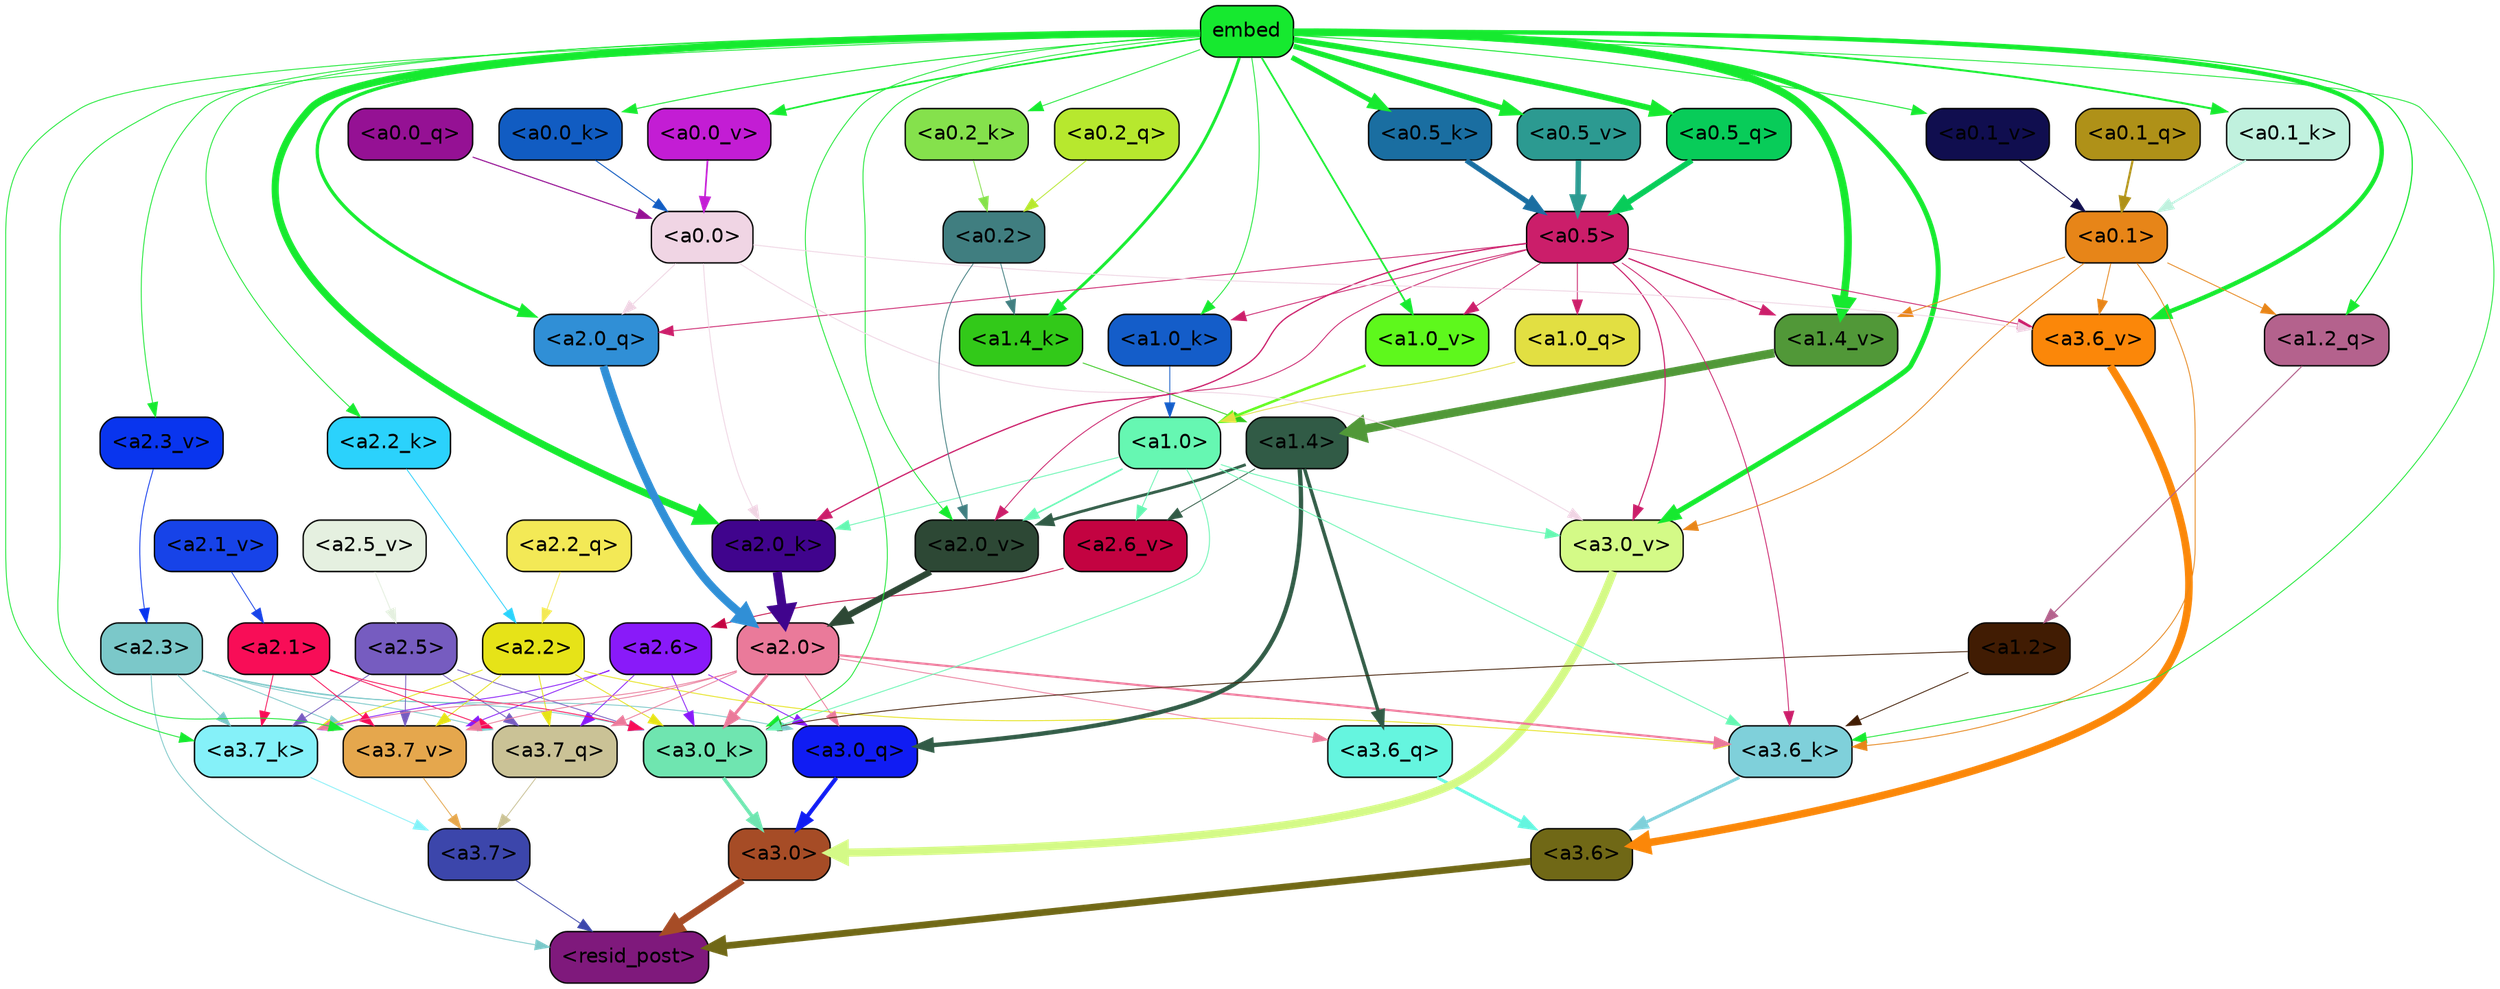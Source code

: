 strict digraph "" {
	graph [bgcolor=transparent,
		layout=dot,
		overlap=false,
		splines=true
	];
	"<a3.7>"	[color=black,
		fillcolor="#3c46ab",
		fontname=Helvetica,
		shape=box,
		style="filled, rounded"];
	"<resid_post>"	[color=black,
		fillcolor="#7f197c",
		fontname=Helvetica,
		shape=box,
		style="filled, rounded"];
	"<a3.7>" -> "<resid_post>"	[color="#3c46ab",
		penwidth=0.6];
	"<a3.6>"	[color=black,
		fillcolor="#706816",
		fontname=Helvetica,
		shape=box,
		style="filled, rounded"];
	"<a3.6>" -> "<resid_post>"	[color="#706816",
		penwidth=4.7534414529800415];
	"<a3.0>"	[color=black,
		fillcolor="#a64c26",
		fontname=Helvetica,
		shape=box,
		style="filled, rounded"];
	"<a3.0>" -> "<resid_post>"	[color="#a64c26",
		penwidth=4.898576855659485];
	"<a2.3>"	[color=black,
		fillcolor="#7bc8c9",
		fontname=Helvetica,
		shape=box,
		style="filled, rounded"];
	"<a2.3>" -> "<resid_post>"	[color="#7bc8c9",
		penwidth=0.6];
	"<a3.7_q>"	[color=black,
		fillcolor="#cac296",
		fontname=Helvetica,
		shape=box,
		style="filled, rounded"];
	"<a2.3>" -> "<a3.7_q>"	[color="#7bc8c9",
		penwidth=0.6];
	"<a3.0_q>"	[color=black,
		fillcolor="#101cf3",
		fontname=Helvetica,
		shape=box,
		style="filled, rounded"];
	"<a2.3>" -> "<a3.0_q>"	[color="#7bc8c9",
		penwidth=0.6];
	"<a3.7_k>"	[color=black,
		fillcolor="#85f1f9",
		fontname=Helvetica,
		shape=box,
		style="filled, rounded"];
	"<a2.3>" -> "<a3.7_k>"	[color="#7bc8c9",
		penwidth=0.6];
	"<a3.0_k>"	[color=black,
		fillcolor="#6fe5b0",
		fontname=Helvetica,
		shape=box,
		style="filled, rounded"];
	"<a2.3>" -> "<a3.0_k>"	[color="#7bc8c9",
		penwidth=0.6];
	"<a3.7_v>"	[color=black,
		fillcolor="#e5a74d",
		fontname=Helvetica,
		shape=box,
		style="filled, rounded"];
	"<a2.3>" -> "<a3.7_v>"	[color="#7bc8c9",
		penwidth=0.6];
	"<a3.7_q>" -> "<a3.7>"	[color="#cac296",
		penwidth=0.6];
	"<a3.6_q>"	[color=black,
		fillcolor="#65f5df",
		fontname=Helvetica,
		shape=box,
		style="filled, rounded"];
	"<a3.6_q>" -> "<a3.6>"	[color="#65f5df",
		penwidth=2.160832464694977];
	"<a3.0_q>" -> "<a3.0>"	[color="#101cf3",
		penwidth=2.870753765106201];
	"<a3.7_k>" -> "<a3.7>"	[color="#85f1f9",
		penwidth=0.6];
	"<a3.6_k>"	[color=black,
		fillcolor="#7fd0da",
		fontname=Helvetica,
		shape=box,
		style="filled, rounded"];
	"<a3.6_k>" -> "<a3.6>"	[color="#7fd0da",
		penwidth=2.13908451795578];
	"<a3.0_k>" -> "<a3.0>"	[color="#6fe5b0",
		penwidth=2.520303964614868];
	"<a3.7_v>" -> "<a3.7>"	[color="#e5a74d",
		penwidth=0.6];
	"<a3.6_v>"	[color=black,
		fillcolor="#fb8709",
		fontname=Helvetica,
		shape=box,
		style="filled, rounded"];
	"<a3.6_v>" -> "<a3.6>"	[color="#fb8709",
		penwidth=5.297133803367615];
	"<a3.0_v>"	[color=black,
		fillcolor="#d4fa87",
		fontname=Helvetica,
		shape=box,
		style="filled, rounded"];
	"<a3.0_v>" -> "<a3.0>"	[color="#d4fa87",
		penwidth=5.680712580680847];
	"<a2.6>"	[color=black,
		fillcolor="#891af9",
		fontname=Helvetica,
		shape=box,
		style="filled, rounded"];
	"<a2.6>" -> "<a3.7_q>"	[color="#891af9",
		penwidth=0.6];
	"<a2.6>" -> "<a3.0_q>"	[color="#891af9",
		penwidth=0.6];
	"<a2.6>" -> "<a3.7_k>"	[color="#891af9",
		penwidth=0.6];
	"<a2.6>" -> "<a3.0_k>"	[color="#891af9",
		penwidth=0.6];
	"<a2.6>" -> "<a3.7_v>"	[color="#891af9",
		penwidth=0.6];
	"<a2.5>"	[color=black,
		fillcolor="#765cc0",
		fontname=Helvetica,
		shape=box,
		style="filled, rounded"];
	"<a2.5>" -> "<a3.7_q>"	[color="#765cc0",
		penwidth=0.6];
	"<a2.5>" -> "<a3.7_k>"	[color="#765cc0",
		penwidth=0.6];
	"<a2.5>" -> "<a3.0_k>"	[color="#765cc0",
		penwidth=0.6];
	"<a2.5>" -> "<a3.7_v>"	[color="#765cc0",
		penwidth=0.6];
	"<a2.2>"	[color=black,
		fillcolor="#e6e318",
		fontname=Helvetica,
		shape=box,
		style="filled, rounded"];
	"<a2.2>" -> "<a3.7_q>"	[color="#e6e318",
		penwidth=0.6];
	"<a2.2>" -> "<a3.7_k>"	[color="#e6e318",
		penwidth=0.6];
	"<a2.2>" -> "<a3.6_k>"	[color="#e6e318",
		penwidth=0.6];
	"<a2.2>" -> "<a3.0_k>"	[color="#e6e318",
		penwidth=0.6];
	"<a2.2>" -> "<a3.7_v>"	[color="#e6e318",
		penwidth=0.6];
	"<a2.1>"	[color=black,
		fillcolor="#f80d57",
		fontname=Helvetica,
		shape=box,
		style="filled, rounded"];
	"<a2.1>" -> "<a3.7_q>"	[color="#f80d57",
		penwidth=0.6];
	"<a2.1>" -> "<a3.7_k>"	[color="#f80d57",
		penwidth=0.6];
	"<a2.1>" -> "<a3.0_k>"	[color="#f80d57",
		penwidth=0.6];
	"<a2.1>" -> "<a3.7_v>"	[color="#f80d57",
		penwidth=0.6];
	"<a2.0>"	[color=black,
		fillcolor="#ea7a9a",
		fontname=Helvetica,
		shape=box,
		style="filled, rounded"];
	"<a2.0>" -> "<a3.7_q>"	[color="#ea7a9a",
		penwidth=0.6];
	"<a2.0>" -> "<a3.6_q>"	[color="#ea7a9a",
		penwidth=0.6];
	"<a2.0>" -> "<a3.0_q>"	[color="#ea7a9a",
		penwidth=0.6];
	"<a2.0>" -> "<a3.7_k>"	[color="#ea7a9a",
		penwidth=0.6];
	"<a2.0>" -> "<a3.6_k>"	[color="#ea7a9a",
		penwidth=1.4807794839143753];
	"<a2.0>" -> "<a3.0_k>"	[color="#ea7a9a",
		penwidth=2.095262974500656];
	"<a2.0>" -> "<a3.7_v>"	[color="#ea7a9a",
		penwidth=0.6];
	"<a1.4>"	[color=black,
		fillcolor="#315b46",
		fontname=Helvetica,
		shape=box,
		style="filled, rounded"];
	"<a1.4>" -> "<a3.6_q>"	[color="#315b46",
		penwidth=2.425799250602722];
	"<a1.4>" -> "<a3.0_q>"	[color="#315b46",
		penwidth=3.0341034531593323];
	"<a2.6_v>"	[color=black,
		fillcolor="#c30341",
		fontname=Helvetica,
		shape=box,
		style="filled, rounded"];
	"<a1.4>" -> "<a2.6_v>"	[color="#315b46",
		penwidth=0.6];
	"<a2.0_v>"	[color=black,
		fillcolor="#2d4835",
		fontname=Helvetica,
		shape=box,
		style="filled, rounded"];
	"<a1.4>" -> "<a2.0_v>"	[color="#315b46",
		penwidth=2.007302835583687];
	embed	[color=black,
		fillcolor="#16e92f",
		fontname=Helvetica,
		shape=box,
		style="filled, rounded"];
	embed -> "<a3.7_k>"	[color="#16e92f",
		penwidth=0.6];
	embed -> "<a3.6_k>"	[color="#16e92f",
		penwidth=0.6];
	embed -> "<a3.0_k>"	[color="#16e92f",
		penwidth=0.6];
	embed -> "<a3.7_v>"	[color="#16e92f",
		penwidth=0.6];
	embed -> "<a3.6_v>"	[color="#16e92f",
		penwidth=3.067279100418091];
	embed -> "<a3.0_v>"	[color="#16e92f",
		penwidth=3.5202720761299133];
	"<a2.0_q>"	[color=black,
		fillcolor="#308fd6",
		fontname=Helvetica,
		shape=box,
		style="filled, rounded"];
	embed -> "<a2.0_q>"	[color="#16e92f",
		penwidth=2.339468687772751];
	"<a2.2_k>"	[color=black,
		fillcolor="#2bd2fc",
		fontname=Helvetica,
		shape=box,
		style="filled, rounded"];
	embed -> "<a2.2_k>"	[color="#16e92f",
		penwidth=0.6];
	"<a2.0_k>"	[color=black,
		fillcolor="#40048d",
		fontname=Helvetica,
		shape=box,
		style="filled, rounded"];
	embed -> "<a2.0_k>"	[color="#16e92f",
		penwidth=4.9759310483932495];
	"<a2.3_v>"	[color=black,
		fillcolor="#0935ee",
		fontname=Helvetica,
		shape=box,
		style="filled, rounded"];
	embed -> "<a2.3_v>"	[color="#16e92f",
		penwidth=0.6];
	embed -> "<a2.0_v>"	[color="#16e92f",
		penwidth=0.6];
	"<a1.2_q>"	[color=black,
		fillcolor="#b4628d",
		fontname=Helvetica,
		shape=box,
		style="filled, rounded"];
	embed -> "<a1.2_q>"	[color="#16e92f",
		penwidth=0.8262195587158203];
	"<a1.4_k>"	[color=black,
		fillcolor="#32c919",
		fontname=Helvetica,
		shape=box,
		style="filled, rounded"];
	embed -> "<a1.4_k>"	[color="#16e92f",
		penwidth=2.0715588331222534];
	"<a1.0_k>"	[color=black,
		fillcolor="#145dc9",
		fontname=Helvetica,
		shape=box,
		style="filled, rounded"];
	embed -> "<a1.0_k>"	[color="#16e92f",
		penwidth=0.6];
	"<a1.4_v>"	[color=black,
		fillcolor="#519838",
		fontname=Helvetica,
		shape=box,
		style="filled, rounded"];
	embed -> "<a1.4_v>"	[color="#16e92f",
		penwidth=5.3763720989227295];
	"<a1.0_v>"	[color=black,
		fillcolor="#5ef81c",
		fontname=Helvetica,
		shape=box,
		style="filled, rounded"];
	embed -> "<a1.0_v>"	[color="#16e92f",
		penwidth=1.232791244983673];
	"<a0.5_q>"	[color=black,
		fillcolor="#08cc59",
		fontname=Helvetica,
		shape=box,
		style="filled, rounded"];
	embed -> "<a0.5_q>"	[color="#16e92f",
		penwidth=4.023846864700317];
	"<a0.5_k>"	[color=black,
		fillcolor="#1a6ea1",
		fontname=Helvetica,
		shape=box,
		style="filled, rounded"];
	embed -> "<a0.5_k>"	[color="#16e92f",
		penwidth=3.6077781692147255];
	"<a0.2_k>"	[color=black,
		fillcolor="#85e14c",
		fontname=Helvetica,
		shape=box,
		style="filled, rounded"];
	embed -> "<a0.2_k>"	[color="#16e92f",
		penwidth=0.6];
	"<a0.1_k>"	[color=black,
		fillcolor="#c0f1de",
		fontname=Helvetica,
		shape=box,
		style="filled, rounded"];
	embed -> "<a0.1_k>"	[color="#16e92f",
		penwidth=1.4202172756195068];
	"<a0.0_k>"	[color=black,
		fillcolor="#115cc2",
		fontname=Helvetica,
		shape=box,
		style="filled, rounded"];
	embed -> "<a0.0_k>"	[color="#16e92f",
		penwidth=0.6857509613037109];
	"<a0.5_v>"	[color=black,
		fillcolor="#2c9a91",
		fontname=Helvetica,
		shape=box,
		style="filled, rounded"];
	embed -> "<a0.5_v>"	[color="#16e92f",
		penwidth=3.744613029062748];
	"<a0.1_v>"	[color=black,
		fillcolor="#100e4f",
		fontname=Helvetica,
		shape=box,
		style="filled, rounded"];
	embed -> "<a0.1_v>"	[color="#16e92f",
		penwidth=0.6802842617034912];
	"<a0.0_v>"	[color=black,
		fillcolor="#c31dd4",
		fontname=Helvetica,
		shape=box,
		style="filled, rounded"];
	embed -> "<a0.0_v>"	[color="#16e92f",
		penwidth=1.1918210983276367];
	"<a1.2>"	[color=black,
		fillcolor="#411c03",
		fontname=Helvetica,
		shape=box,
		style="filled, rounded"];
	"<a1.2>" -> "<a3.6_k>"	[color="#411c03",
		penwidth=0.6];
	"<a1.2>" -> "<a3.0_k>"	[color="#411c03",
		penwidth=0.6];
	"<a1.0>"	[color=black,
		fillcolor="#66f7b2",
		fontname=Helvetica,
		shape=box,
		style="filled, rounded"];
	"<a1.0>" -> "<a3.6_k>"	[color="#66f7b2",
		penwidth=0.6];
	"<a1.0>" -> "<a3.0_k>"	[color="#66f7b2",
		penwidth=0.6];
	"<a1.0>" -> "<a3.0_v>"	[color="#66f7b2",
		penwidth=0.6];
	"<a1.0>" -> "<a2.0_k>"	[color="#66f7b2",
		penwidth=0.6];
	"<a1.0>" -> "<a2.6_v>"	[color="#66f7b2",
		penwidth=0.6];
	"<a1.0>" -> "<a2.0_v>"	[color="#66f7b2",
		penwidth=1.0943371653556824];
	"<a0.5>"	[color=black,
		fillcolor="#cb1e6a",
		fontname=Helvetica,
		shape=box,
		style="filled, rounded"];
	"<a0.5>" -> "<a3.6_k>"	[color="#cb1e6a",
		penwidth=0.6];
	"<a0.5>" -> "<a3.6_v>"	[color="#cb1e6a",
		penwidth=0.6];
	"<a0.5>" -> "<a3.0_v>"	[color="#cb1e6a",
		penwidth=0.764040544629097];
	"<a0.5>" -> "<a2.0_q>"	[color="#cb1e6a",
		penwidth=0.6];
	"<a0.5>" -> "<a2.0_k>"	[color="#cb1e6a",
		penwidth=0.8956001400947571];
	"<a0.5>" -> "<a2.0_v>"	[color="#cb1e6a",
		penwidth=0.6];
	"<a1.0_q>"	[color=black,
		fillcolor="#e2df42",
		fontname=Helvetica,
		shape=box,
		style="filled, rounded"];
	"<a0.5>" -> "<a1.0_q>"	[color="#cb1e6a",
		penwidth=0.6];
	"<a0.5>" -> "<a1.0_k>"	[color="#cb1e6a",
		penwidth=0.6];
	"<a0.5>" -> "<a1.4_v>"	[color="#cb1e6a",
		penwidth=0.8774083852767944];
	"<a0.5>" -> "<a1.0_v>"	[color="#cb1e6a",
		penwidth=0.6];
	"<a0.1>"	[color=black,
		fillcolor="#e78518",
		fontname=Helvetica,
		shape=box,
		style="filled, rounded"];
	"<a0.1>" -> "<a3.6_k>"	[color="#e78518",
		penwidth=0.6];
	"<a0.1>" -> "<a3.6_v>"	[color="#e78518",
		penwidth=0.6];
	"<a0.1>" -> "<a3.0_v>"	[color="#e78518",
		penwidth=0.6];
	"<a0.1>" -> "<a1.2_q>"	[color="#e78518",
		penwidth=0.6];
	"<a0.1>" -> "<a1.4_v>"	[color="#e78518",
		penwidth=0.6];
	"<a0.0>"	[color=black,
		fillcolor="#f0d5e4",
		fontname=Helvetica,
		shape=box,
		style="filled, rounded"];
	"<a0.0>" -> "<a3.6_v>"	[color="#f0d5e4",
		penwidth=0.6];
	"<a0.0>" -> "<a3.0_v>"	[color="#f0d5e4",
		penwidth=0.6];
	"<a0.0>" -> "<a2.0_q>"	[color="#f0d5e4",
		penwidth=0.6];
	"<a0.0>" -> "<a2.0_k>"	[color="#f0d5e4",
		penwidth=0.6];
	"<a2.2_q>"	[color=black,
		fillcolor="#f3e956",
		fontname=Helvetica,
		shape=box,
		style="filled, rounded"];
	"<a2.2_q>" -> "<a2.2>"	[color="#f3e956",
		penwidth=0.6];
	"<a2.0_q>" -> "<a2.0>"	[color="#308fd6",
		penwidth=5.606565475463867];
	"<a2.2_k>" -> "<a2.2>"	[color="#2bd2fc",
		penwidth=0.6];
	"<a2.0_k>" -> "<a2.0>"	[color="#40048d",
		penwidth=6.344284534454346];
	"<a2.6_v>" -> "<a2.6>"	[color="#c30341",
		penwidth=0.6];
	"<a2.5_v>"	[color=black,
		fillcolor="#e5f0e0",
		fontname=Helvetica,
		shape=box,
		style="filled, rounded"];
	"<a2.5_v>" -> "<a2.5>"	[color="#e5f0e0",
		penwidth=0.6];
	"<a2.3_v>" -> "<a2.3>"	[color="#0935ee",
		penwidth=0.6];
	"<a2.1_v>"	[color=black,
		fillcolor="#1743e8",
		fontname=Helvetica,
		shape=box,
		style="filled, rounded"];
	"<a2.1_v>" -> "<a2.1>"	[color="#1743e8",
		penwidth=0.6];
	"<a2.0_v>" -> "<a2.0>"	[color="#2d4835",
		penwidth=4.422677040100098];
	"<a0.2>"	[color=black,
		fillcolor="#407e80",
		fontname=Helvetica,
		shape=box,
		style="filled, rounded"];
	"<a0.2>" -> "<a2.0_v>"	[color="#407e80",
		penwidth=0.6];
	"<a0.2>" -> "<a1.4_k>"	[color="#407e80",
		penwidth=0.6];
	"<a1.2_q>" -> "<a1.2>"	[color="#b4628d",
		penwidth=0.7570515871047974];
	"<a1.0_q>" -> "<a1.0>"	[color="#e2df42",
		penwidth=0.6];
	"<a1.4_k>" -> "<a1.4>"	[color="#32c919",
		penwidth=0.6];
	"<a1.0_k>" -> "<a1.0>"	[color="#145dc9",
		penwidth=0.6];
	"<a1.4_v>" -> "<a1.4>"	[color="#519838",
		penwidth=6.0194467306137085];
	"<a1.0_v>" -> "<a1.0>"	[color="#5ef81c",
		penwidth=1.738280937075615];
	"<a0.5_q>" -> "<a0.5>"	[color="#08cc59",
		penwidth=4.023846536874771];
	"<a0.2_q>"	[color=black,
		fillcolor="#b7e82e",
		fontname=Helvetica,
		shape=box,
		style="filled, rounded"];
	"<a0.2_q>" -> "<a0.2>"	[color="#b7e82e",
		penwidth=0.6];
	"<a0.1_q>"	[color=black,
		fillcolor="#af9118",
		fontname=Helvetica,
		shape=box,
		style="filled, rounded"];
	"<a0.1_q>" -> "<a0.1>"	[color="#af9118",
		penwidth=1.5174570083618164];
	"<a0.0_q>"	[color=black,
		fillcolor="#951194",
		fontname=Helvetica,
		shape=box,
		style="filled, rounded"];
	"<a0.0_q>" -> "<a0.0>"	[color="#951194",
		penwidth=0.766176700592041];
	"<a0.5_k>" -> "<a0.5>"	[color="#1a6ea1",
		penwidth=3.607769437134266];
	"<a0.2_k>" -> "<a0.2>"	[color="#85e14c",
		penwidth=0.6];
	"<a0.1_k>" -> "<a0.1>"	[color="#c0f1de",
		penwidth=1.4202113151550293];
	"<a0.0_k>" -> "<a0.0>"	[color="#115cc2",
		penwidth=0.6857404708862305];
	"<a0.5_v>" -> "<a0.5>"	[color="#2c9a91",
		penwidth=3.7962711341679096];
	"<a0.1_v>" -> "<a0.1>"	[color="#100e4f",
		penwidth=0.6802752017974854];
	"<a0.0_v>" -> "<a0.0>"	[color="#c31dd4",
		penwidth=1.1918113231658936];
}
